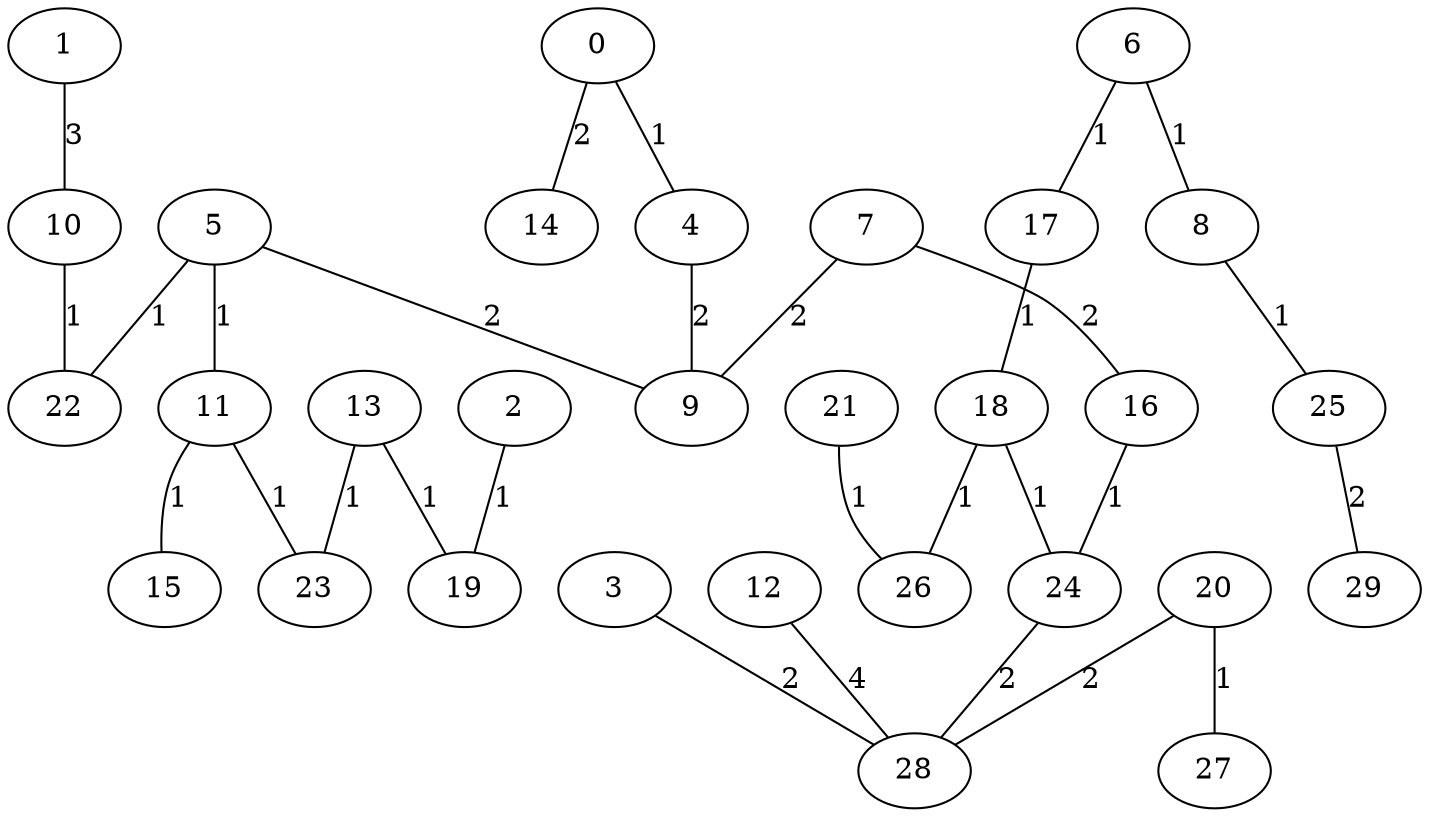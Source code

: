 graph {
	0 [label=0]
	4 [label=4]
	2 [label=2]
	19 [label=19]
	5 [label=5]
	11 [label=11]
	22 [label=22]
	6 [label=6]
	8 [label=8]
	17 [label=17]
	25 [label=25]
	10 [label=10]
	15 [label=15]
	23 [label=23]
	13 [label=13]
	16 [label=16]
	24 [label=24]
	18 [label=18]
	26 [label=26]
	20 [label=20]
	27 [label=27]
	21 [label=21]
	14 [label=14]
	3 [label=3]
	28 [label=28]
	9 [label=9]
	7 [label=7]
	29 [label=29]
	1 [label=1]
	12 [label=12]
	0 -- 4 [label=1]
	2 -- 19 [label=1]
	5 -- 11 [label=1]
	5 -- 22 [label=1]
	6 -- 8 [label=1]
	6 -- 17 [label=1]
	8 -- 25 [label=1]
	10 -- 22 [label=1]
	11 -- 15 [label=1]
	11 -- 23 [label=1]
	13 -- 19 [label=1]
	13 -- 23 [label=1]
	16 -- 24 [label=1]
	17 -- 18 [label=1]
	18 -- 24 [label=1]
	18 -- 26 [label=1]
	20 -- 27 [label=1]
	21 -- 26 [label=1]
	0 -- 14 [label=2]
	3 -- 28 [label=2]
	4 -- 9 [label=2]
	5 -- 9 [label=2]
	7 -- 9 [label=2]
	7 -- 16 [label=2]
	20 -- 28 [label=2]
	24 -- 28 [label=2]
	25 -- 29 [label=2]
	1 -- 10 [label=3]
	12 -- 28 [label=4]
}
